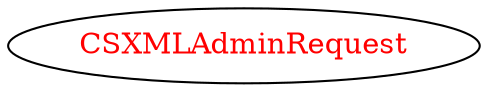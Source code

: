 digraph dependencyGraph {
 concentrate=true;
 ranksep="2.0";
 rankdir="LR"; 
 splines="ortho";
"CSXMLAdminRequest" [fontcolor="red"];
}